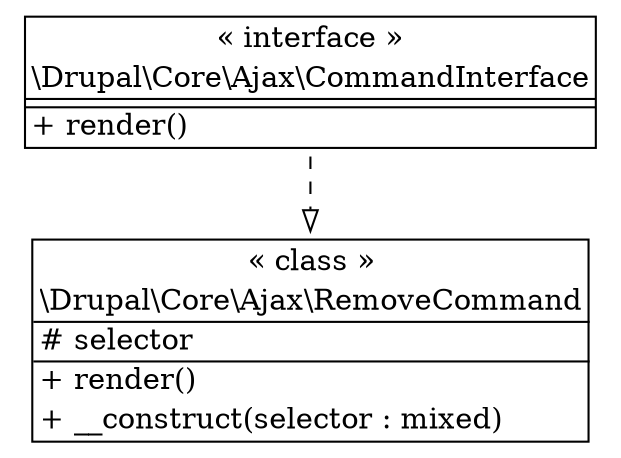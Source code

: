 digraph "Class Diagram" {
  node [shape=plaintext]
  "\\Drupal\\Core\\Ajax\\RemoveCommand" [
    label=<
<table border="1" cellpadding="2" cellspacing="0" cellborder="0">
<tr><td align="center">&laquo; class &raquo;</td></tr>
<tr><td align="center" title="class RemoveCommand">\\Drupal\\Core\\Ajax\\RemoveCommand</td></tr><hr />
<tr><td align="left" title="protected selector"># selector</td></tr>
<hr />
<tr><td align="left" title="public render">+ render()</td></tr>
<tr><td align="left" title="public __construct">+ __construct(selector : mixed)</td></tr>
</table>
  >
  ];
  "\\Drupal\\Core\\Ajax\\CommandInterface" [
    label=<
<table border="1" cellpadding="2" cellspacing="0" cellborder="0">
<tr><td align="center">&laquo; interface &raquo;</td></tr>
<tr><td align="center" title="interface CommandInterface">\\Drupal\\Core\\Ajax\\CommandInterface</td></tr><hr />
<tr><td></td></tr>
<hr />
<tr><td align="left" title="public render">+ render()</td></tr>
</table>
  >
  ];
"\\Drupal\\Core\\Ajax\\CommandInterface" -> "\\Drupal\\Core\\Ajax\\RemoveCommand" [arrowhead="empty" style="dashed"];

}